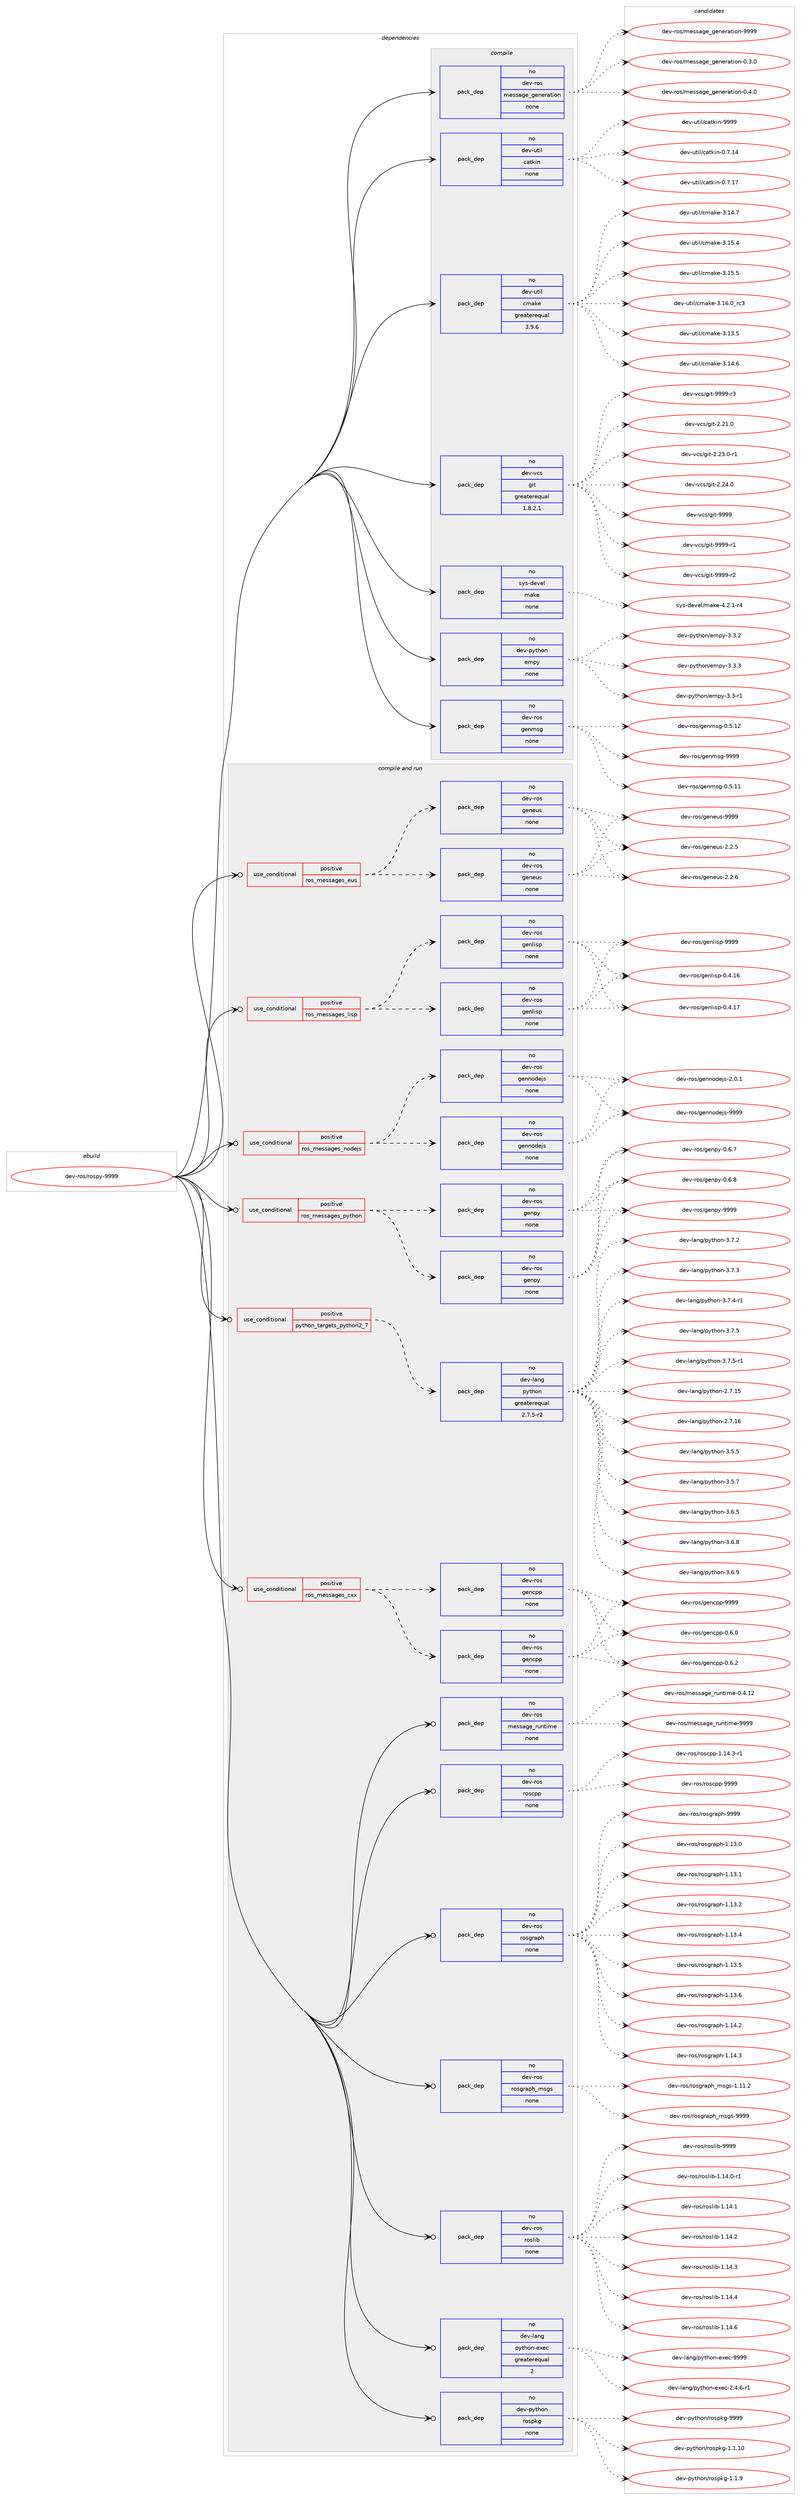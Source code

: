 digraph prolog {

# *************
# Graph options
# *************

newrank=true;
concentrate=true;
compound=true;
graph [rankdir=LR,fontname=Helvetica,fontsize=10,ranksep=1.5];#, ranksep=2.5, nodesep=0.2];
edge  [arrowhead=vee];
node  [fontname=Helvetica,fontsize=10];

# **********
# The ebuild
# **********

subgraph cluster_leftcol {
color=gray;
rank=same;
label=<<i>ebuild</i>>;
id [label="dev-ros/rospy-9999", color=red, width=4, href="../dev-ros/rospy-9999.svg"];
}

# ****************
# The dependencies
# ****************

subgraph cluster_midcol {
color=gray;
label=<<i>dependencies</i>>;
subgraph cluster_compile {
fillcolor="#eeeeee";
style=filled;
label=<<i>compile</i>>;
subgraph pack496097 {
dependency662892 [label=<<TABLE BORDER="0" CELLBORDER="1" CELLSPACING="0" CELLPADDING="4" WIDTH="220"><TR><TD ROWSPAN="6" CELLPADDING="30">pack_dep</TD></TR><TR><TD WIDTH="110">no</TD></TR><TR><TD>dev-python</TD></TR><TR><TD>empy</TD></TR><TR><TD>none</TD></TR><TR><TD></TD></TR></TABLE>>, shape=none, color=blue];
}
id:e -> dependency662892:w [weight=20,style="solid",arrowhead="vee"];
subgraph pack496098 {
dependency662893 [label=<<TABLE BORDER="0" CELLBORDER="1" CELLSPACING="0" CELLPADDING="4" WIDTH="220"><TR><TD ROWSPAN="6" CELLPADDING="30">pack_dep</TD></TR><TR><TD WIDTH="110">no</TD></TR><TR><TD>dev-ros</TD></TR><TR><TD>genmsg</TD></TR><TR><TD>none</TD></TR><TR><TD></TD></TR></TABLE>>, shape=none, color=blue];
}
id:e -> dependency662893:w [weight=20,style="solid",arrowhead="vee"];
subgraph pack496099 {
dependency662894 [label=<<TABLE BORDER="0" CELLBORDER="1" CELLSPACING="0" CELLPADDING="4" WIDTH="220"><TR><TD ROWSPAN="6" CELLPADDING="30">pack_dep</TD></TR><TR><TD WIDTH="110">no</TD></TR><TR><TD>dev-ros</TD></TR><TR><TD>message_generation</TD></TR><TR><TD>none</TD></TR><TR><TD></TD></TR></TABLE>>, shape=none, color=blue];
}
id:e -> dependency662894:w [weight=20,style="solid",arrowhead="vee"];
subgraph pack496100 {
dependency662895 [label=<<TABLE BORDER="0" CELLBORDER="1" CELLSPACING="0" CELLPADDING="4" WIDTH="220"><TR><TD ROWSPAN="6" CELLPADDING="30">pack_dep</TD></TR><TR><TD WIDTH="110">no</TD></TR><TR><TD>dev-util</TD></TR><TR><TD>catkin</TD></TR><TR><TD>none</TD></TR><TR><TD></TD></TR></TABLE>>, shape=none, color=blue];
}
id:e -> dependency662895:w [weight=20,style="solid",arrowhead="vee"];
subgraph pack496101 {
dependency662896 [label=<<TABLE BORDER="0" CELLBORDER="1" CELLSPACING="0" CELLPADDING="4" WIDTH="220"><TR><TD ROWSPAN="6" CELLPADDING="30">pack_dep</TD></TR><TR><TD WIDTH="110">no</TD></TR><TR><TD>dev-util</TD></TR><TR><TD>cmake</TD></TR><TR><TD>greaterequal</TD></TR><TR><TD>3.9.6</TD></TR></TABLE>>, shape=none, color=blue];
}
id:e -> dependency662896:w [weight=20,style="solid",arrowhead="vee"];
subgraph pack496102 {
dependency662897 [label=<<TABLE BORDER="0" CELLBORDER="1" CELLSPACING="0" CELLPADDING="4" WIDTH="220"><TR><TD ROWSPAN="6" CELLPADDING="30">pack_dep</TD></TR><TR><TD WIDTH="110">no</TD></TR><TR><TD>dev-vcs</TD></TR><TR><TD>git</TD></TR><TR><TD>greaterequal</TD></TR><TR><TD>1.8.2.1</TD></TR></TABLE>>, shape=none, color=blue];
}
id:e -> dependency662897:w [weight=20,style="solid",arrowhead="vee"];
subgraph pack496103 {
dependency662898 [label=<<TABLE BORDER="0" CELLBORDER="1" CELLSPACING="0" CELLPADDING="4" WIDTH="220"><TR><TD ROWSPAN="6" CELLPADDING="30">pack_dep</TD></TR><TR><TD WIDTH="110">no</TD></TR><TR><TD>sys-devel</TD></TR><TR><TD>make</TD></TR><TR><TD>none</TD></TR><TR><TD></TD></TR></TABLE>>, shape=none, color=blue];
}
id:e -> dependency662898:w [weight=20,style="solid",arrowhead="vee"];
}
subgraph cluster_compileandrun {
fillcolor="#eeeeee";
style=filled;
label=<<i>compile and run</i>>;
subgraph cond154889 {
dependency662899 [label=<<TABLE BORDER="0" CELLBORDER="1" CELLSPACING="0" CELLPADDING="4"><TR><TD ROWSPAN="3" CELLPADDING="10">use_conditional</TD></TR><TR><TD>positive</TD></TR><TR><TD>python_targets_python2_7</TD></TR></TABLE>>, shape=none, color=red];
subgraph pack496104 {
dependency662900 [label=<<TABLE BORDER="0" CELLBORDER="1" CELLSPACING="0" CELLPADDING="4" WIDTH="220"><TR><TD ROWSPAN="6" CELLPADDING="30">pack_dep</TD></TR><TR><TD WIDTH="110">no</TD></TR><TR><TD>dev-lang</TD></TR><TR><TD>python</TD></TR><TR><TD>greaterequal</TD></TR><TR><TD>2.7.5-r2</TD></TR></TABLE>>, shape=none, color=blue];
}
dependency662899:e -> dependency662900:w [weight=20,style="dashed",arrowhead="vee"];
}
id:e -> dependency662899:w [weight=20,style="solid",arrowhead="odotvee"];
subgraph cond154890 {
dependency662901 [label=<<TABLE BORDER="0" CELLBORDER="1" CELLSPACING="0" CELLPADDING="4"><TR><TD ROWSPAN="3" CELLPADDING="10">use_conditional</TD></TR><TR><TD>positive</TD></TR><TR><TD>ros_messages_cxx</TD></TR></TABLE>>, shape=none, color=red];
subgraph pack496105 {
dependency662902 [label=<<TABLE BORDER="0" CELLBORDER="1" CELLSPACING="0" CELLPADDING="4" WIDTH="220"><TR><TD ROWSPAN="6" CELLPADDING="30">pack_dep</TD></TR><TR><TD WIDTH="110">no</TD></TR><TR><TD>dev-ros</TD></TR><TR><TD>gencpp</TD></TR><TR><TD>none</TD></TR><TR><TD></TD></TR></TABLE>>, shape=none, color=blue];
}
dependency662901:e -> dependency662902:w [weight=20,style="dashed",arrowhead="vee"];
subgraph pack496106 {
dependency662903 [label=<<TABLE BORDER="0" CELLBORDER="1" CELLSPACING="0" CELLPADDING="4" WIDTH="220"><TR><TD ROWSPAN="6" CELLPADDING="30">pack_dep</TD></TR><TR><TD WIDTH="110">no</TD></TR><TR><TD>dev-ros</TD></TR><TR><TD>gencpp</TD></TR><TR><TD>none</TD></TR><TR><TD></TD></TR></TABLE>>, shape=none, color=blue];
}
dependency662901:e -> dependency662903:w [weight=20,style="dashed",arrowhead="vee"];
}
id:e -> dependency662901:w [weight=20,style="solid",arrowhead="odotvee"];
subgraph cond154891 {
dependency662904 [label=<<TABLE BORDER="0" CELLBORDER="1" CELLSPACING="0" CELLPADDING="4"><TR><TD ROWSPAN="3" CELLPADDING="10">use_conditional</TD></TR><TR><TD>positive</TD></TR><TR><TD>ros_messages_eus</TD></TR></TABLE>>, shape=none, color=red];
subgraph pack496107 {
dependency662905 [label=<<TABLE BORDER="0" CELLBORDER="1" CELLSPACING="0" CELLPADDING="4" WIDTH="220"><TR><TD ROWSPAN="6" CELLPADDING="30">pack_dep</TD></TR><TR><TD WIDTH="110">no</TD></TR><TR><TD>dev-ros</TD></TR><TR><TD>geneus</TD></TR><TR><TD>none</TD></TR><TR><TD></TD></TR></TABLE>>, shape=none, color=blue];
}
dependency662904:e -> dependency662905:w [weight=20,style="dashed",arrowhead="vee"];
subgraph pack496108 {
dependency662906 [label=<<TABLE BORDER="0" CELLBORDER="1" CELLSPACING="0" CELLPADDING="4" WIDTH="220"><TR><TD ROWSPAN="6" CELLPADDING="30">pack_dep</TD></TR><TR><TD WIDTH="110">no</TD></TR><TR><TD>dev-ros</TD></TR><TR><TD>geneus</TD></TR><TR><TD>none</TD></TR><TR><TD></TD></TR></TABLE>>, shape=none, color=blue];
}
dependency662904:e -> dependency662906:w [weight=20,style="dashed",arrowhead="vee"];
}
id:e -> dependency662904:w [weight=20,style="solid",arrowhead="odotvee"];
subgraph cond154892 {
dependency662907 [label=<<TABLE BORDER="0" CELLBORDER="1" CELLSPACING="0" CELLPADDING="4"><TR><TD ROWSPAN="3" CELLPADDING="10">use_conditional</TD></TR><TR><TD>positive</TD></TR><TR><TD>ros_messages_lisp</TD></TR></TABLE>>, shape=none, color=red];
subgraph pack496109 {
dependency662908 [label=<<TABLE BORDER="0" CELLBORDER="1" CELLSPACING="0" CELLPADDING="4" WIDTH="220"><TR><TD ROWSPAN="6" CELLPADDING="30">pack_dep</TD></TR><TR><TD WIDTH="110">no</TD></TR><TR><TD>dev-ros</TD></TR><TR><TD>genlisp</TD></TR><TR><TD>none</TD></TR><TR><TD></TD></TR></TABLE>>, shape=none, color=blue];
}
dependency662907:e -> dependency662908:w [weight=20,style="dashed",arrowhead="vee"];
subgraph pack496110 {
dependency662909 [label=<<TABLE BORDER="0" CELLBORDER="1" CELLSPACING="0" CELLPADDING="4" WIDTH="220"><TR><TD ROWSPAN="6" CELLPADDING="30">pack_dep</TD></TR><TR><TD WIDTH="110">no</TD></TR><TR><TD>dev-ros</TD></TR><TR><TD>genlisp</TD></TR><TR><TD>none</TD></TR><TR><TD></TD></TR></TABLE>>, shape=none, color=blue];
}
dependency662907:e -> dependency662909:w [weight=20,style="dashed",arrowhead="vee"];
}
id:e -> dependency662907:w [weight=20,style="solid",arrowhead="odotvee"];
subgraph cond154893 {
dependency662910 [label=<<TABLE BORDER="0" CELLBORDER="1" CELLSPACING="0" CELLPADDING="4"><TR><TD ROWSPAN="3" CELLPADDING="10">use_conditional</TD></TR><TR><TD>positive</TD></TR><TR><TD>ros_messages_nodejs</TD></TR></TABLE>>, shape=none, color=red];
subgraph pack496111 {
dependency662911 [label=<<TABLE BORDER="0" CELLBORDER="1" CELLSPACING="0" CELLPADDING="4" WIDTH="220"><TR><TD ROWSPAN="6" CELLPADDING="30">pack_dep</TD></TR><TR><TD WIDTH="110">no</TD></TR><TR><TD>dev-ros</TD></TR><TR><TD>gennodejs</TD></TR><TR><TD>none</TD></TR><TR><TD></TD></TR></TABLE>>, shape=none, color=blue];
}
dependency662910:e -> dependency662911:w [weight=20,style="dashed",arrowhead="vee"];
subgraph pack496112 {
dependency662912 [label=<<TABLE BORDER="0" CELLBORDER="1" CELLSPACING="0" CELLPADDING="4" WIDTH="220"><TR><TD ROWSPAN="6" CELLPADDING="30">pack_dep</TD></TR><TR><TD WIDTH="110">no</TD></TR><TR><TD>dev-ros</TD></TR><TR><TD>gennodejs</TD></TR><TR><TD>none</TD></TR><TR><TD></TD></TR></TABLE>>, shape=none, color=blue];
}
dependency662910:e -> dependency662912:w [weight=20,style="dashed",arrowhead="vee"];
}
id:e -> dependency662910:w [weight=20,style="solid",arrowhead="odotvee"];
subgraph cond154894 {
dependency662913 [label=<<TABLE BORDER="0" CELLBORDER="1" CELLSPACING="0" CELLPADDING="4"><TR><TD ROWSPAN="3" CELLPADDING="10">use_conditional</TD></TR><TR><TD>positive</TD></TR><TR><TD>ros_messages_python</TD></TR></TABLE>>, shape=none, color=red];
subgraph pack496113 {
dependency662914 [label=<<TABLE BORDER="0" CELLBORDER="1" CELLSPACING="0" CELLPADDING="4" WIDTH="220"><TR><TD ROWSPAN="6" CELLPADDING="30">pack_dep</TD></TR><TR><TD WIDTH="110">no</TD></TR><TR><TD>dev-ros</TD></TR><TR><TD>genpy</TD></TR><TR><TD>none</TD></TR><TR><TD></TD></TR></TABLE>>, shape=none, color=blue];
}
dependency662913:e -> dependency662914:w [weight=20,style="dashed",arrowhead="vee"];
subgraph pack496114 {
dependency662915 [label=<<TABLE BORDER="0" CELLBORDER="1" CELLSPACING="0" CELLPADDING="4" WIDTH="220"><TR><TD ROWSPAN="6" CELLPADDING="30">pack_dep</TD></TR><TR><TD WIDTH="110">no</TD></TR><TR><TD>dev-ros</TD></TR><TR><TD>genpy</TD></TR><TR><TD>none</TD></TR><TR><TD></TD></TR></TABLE>>, shape=none, color=blue];
}
dependency662913:e -> dependency662915:w [weight=20,style="dashed",arrowhead="vee"];
}
id:e -> dependency662913:w [weight=20,style="solid",arrowhead="odotvee"];
subgraph pack496115 {
dependency662916 [label=<<TABLE BORDER="0" CELLBORDER="1" CELLSPACING="0" CELLPADDING="4" WIDTH="220"><TR><TD ROWSPAN="6" CELLPADDING="30">pack_dep</TD></TR><TR><TD WIDTH="110">no</TD></TR><TR><TD>dev-lang</TD></TR><TR><TD>python-exec</TD></TR><TR><TD>greaterequal</TD></TR><TR><TD>2</TD></TR></TABLE>>, shape=none, color=blue];
}
id:e -> dependency662916:w [weight=20,style="solid",arrowhead="odotvee"];
subgraph pack496116 {
dependency662917 [label=<<TABLE BORDER="0" CELLBORDER="1" CELLSPACING="0" CELLPADDING="4" WIDTH="220"><TR><TD ROWSPAN="6" CELLPADDING="30">pack_dep</TD></TR><TR><TD WIDTH="110">no</TD></TR><TR><TD>dev-python</TD></TR><TR><TD>rospkg</TD></TR><TR><TD>none</TD></TR><TR><TD></TD></TR></TABLE>>, shape=none, color=blue];
}
id:e -> dependency662917:w [weight=20,style="solid",arrowhead="odotvee"];
subgraph pack496117 {
dependency662918 [label=<<TABLE BORDER="0" CELLBORDER="1" CELLSPACING="0" CELLPADDING="4" WIDTH="220"><TR><TD ROWSPAN="6" CELLPADDING="30">pack_dep</TD></TR><TR><TD WIDTH="110">no</TD></TR><TR><TD>dev-ros</TD></TR><TR><TD>message_runtime</TD></TR><TR><TD>none</TD></TR><TR><TD></TD></TR></TABLE>>, shape=none, color=blue];
}
id:e -> dependency662918:w [weight=20,style="solid",arrowhead="odotvee"];
subgraph pack496118 {
dependency662919 [label=<<TABLE BORDER="0" CELLBORDER="1" CELLSPACING="0" CELLPADDING="4" WIDTH="220"><TR><TD ROWSPAN="6" CELLPADDING="30">pack_dep</TD></TR><TR><TD WIDTH="110">no</TD></TR><TR><TD>dev-ros</TD></TR><TR><TD>roscpp</TD></TR><TR><TD>none</TD></TR><TR><TD></TD></TR></TABLE>>, shape=none, color=blue];
}
id:e -> dependency662919:w [weight=20,style="solid",arrowhead="odotvee"];
subgraph pack496119 {
dependency662920 [label=<<TABLE BORDER="0" CELLBORDER="1" CELLSPACING="0" CELLPADDING="4" WIDTH="220"><TR><TD ROWSPAN="6" CELLPADDING="30">pack_dep</TD></TR><TR><TD WIDTH="110">no</TD></TR><TR><TD>dev-ros</TD></TR><TR><TD>rosgraph</TD></TR><TR><TD>none</TD></TR><TR><TD></TD></TR></TABLE>>, shape=none, color=blue];
}
id:e -> dependency662920:w [weight=20,style="solid",arrowhead="odotvee"];
subgraph pack496120 {
dependency662921 [label=<<TABLE BORDER="0" CELLBORDER="1" CELLSPACING="0" CELLPADDING="4" WIDTH="220"><TR><TD ROWSPAN="6" CELLPADDING="30">pack_dep</TD></TR><TR><TD WIDTH="110">no</TD></TR><TR><TD>dev-ros</TD></TR><TR><TD>rosgraph_msgs</TD></TR><TR><TD>none</TD></TR><TR><TD></TD></TR></TABLE>>, shape=none, color=blue];
}
id:e -> dependency662921:w [weight=20,style="solid",arrowhead="odotvee"];
subgraph pack496121 {
dependency662922 [label=<<TABLE BORDER="0" CELLBORDER="1" CELLSPACING="0" CELLPADDING="4" WIDTH="220"><TR><TD ROWSPAN="6" CELLPADDING="30">pack_dep</TD></TR><TR><TD WIDTH="110">no</TD></TR><TR><TD>dev-ros</TD></TR><TR><TD>roslib</TD></TR><TR><TD>none</TD></TR><TR><TD></TD></TR></TABLE>>, shape=none, color=blue];
}
id:e -> dependency662922:w [weight=20,style="solid",arrowhead="odotvee"];
}
subgraph cluster_run {
fillcolor="#eeeeee";
style=filled;
label=<<i>run</i>>;
}
}

# **************
# The candidates
# **************

subgraph cluster_choices {
rank=same;
color=gray;
label=<<i>candidates</i>>;

subgraph choice496097 {
color=black;
nodesep=1;
choice1001011184511212111610411111047101109112121455146514511449 [label="dev-python/empy-3.3-r1", color=red, width=4,href="../dev-python/empy-3.3-r1.svg"];
choice1001011184511212111610411111047101109112121455146514650 [label="dev-python/empy-3.3.2", color=red, width=4,href="../dev-python/empy-3.3.2.svg"];
choice1001011184511212111610411111047101109112121455146514651 [label="dev-python/empy-3.3.3", color=red, width=4,href="../dev-python/empy-3.3.3.svg"];
dependency662892:e -> choice1001011184511212111610411111047101109112121455146514511449:w [style=dotted,weight="100"];
dependency662892:e -> choice1001011184511212111610411111047101109112121455146514650:w [style=dotted,weight="100"];
dependency662892:e -> choice1001011184511212111610411111047101109112121455146514651:w [style=dotted,weight="100"];
}
subgraph choice496098 {
color=black;
nodesep=1;
choice100101118451141111154710310111010911510345484653464949 [label="dev-ros/genmsg-0.5.11", color=red, width=4,href="../dev-ros/genmsg-0.5.11.svg"];
choice100101118451141111154710310111010911510345484653464950 [label="dev-ros/genmsg-0.5.12", color=red, width=4,href="../dev-ros/genmsg-0.5.12.svg"];
choice10010111845114111115471031011101091151034557575757 [label="dev-ros/genmsg-9999", color=red, width=4,href="../dev-ros/genmsg-9999.svg"];
dependency662893:e -> choice100101118451141111154710310111010911510345484653464949:w [style=dotted,weight="100"];
dependency662893:e -> choice100101118451141111154710310111010911510345484653464950:w [style=dotted,weight="100"];
dependency662893:e -> choice10010111845114111115471031011101091151034557575757:w [style=dotted,weight="100"];
}
subgraph choice496099 {
color=black;
nodesep=1;
choice1001011184511411111547109101115115971031019510310111010111497116105111110454846514648 [label="dev-ros/message_generation-0.3.0", color=red, width=4,href="../dev-ros/message_generation-0.3.0.svg"];
choice1001011184511411111547109101115115971031019510310111010111497116105111110454846524648 [label="dev-ros/message_generation-0.4.0", color=red, width=4,href="../dev-ros/message_generation-0.4.0.svg"];
choice10010111845114111115471091011151159710310195103101110101114971161051111104557575757 [label="dev-ros/message_generation-9999", color=red, width=4,href="../dev-ros/message_generation-9999.svg"];
dependency662894:e -> choice1001011184511411111547109101115115971031019510310111010111497116105111110454846514648:w [style=dotted,weight="100"];
dependency662894:e -> choice1001011184511411111547109101115115971031019510310111010111497116105111110454846524648:w [style=dotted,weight="100"];
dependency662894:e -> choice10010111845114111115471091011151159710310195103101110101114971161051111104557575757:w [style=dotted,weight="100"];
}
subgraph choice496100 {
color=black;
nodesep=1;
choice1001011184511711610510847999711610710511045484655464952 [label="dev-util/catkin-0.7.14", color=red, width=4,href="../dev-util/catkin-0.7.14.svg"];
choice1001011184511711610510847999711610710511045484655464955 [label="dev-util/catkin-0.7.17", color=red, width=4,href="../dev-util/catkin-0.7.17.svg"];
choice100101118451171161051084799971161071051104557575757 [label="dev-util/catkin-9999", color=red, width=4,href="../dev-util/catkin-9999.svg"];
dependency662895:e -> choice1001011184511711610510847999711610710511045484655464952:w [style=dotted,weight="100"];
dependency662895:e -> choice1001011184511711610510847999711610710511045484655464955:w [style=dotted,weight="100"];
dependency662895:e -> choice100101118451171161051084799971161071051104557575757:w [style=dotted,weight="100"];
}
subgraph choice496101 {
color=black;
nodesep=1;
choice1001011184511711610510847991099710710145514649514653 [label="dev-util/cmake-3.13.5", color=red, width=4,href="../dev-util/cmake-3.13.5.svg"];
choice1001011184511711610510847991099710710145514649524654 [label="dev-util/cmake-3.14.6", color=red, width=4,href="../dev-util/cmake-3.14.6.svg"];
choice1001011184511711610510847991099710710145514649524655 [label="dev-util/cmake-3.14.7", color=red, width=4,href="../dev-util/cmake-3.14.7.svg"];
choice1001011184511711610510847991099710710145514649534652 [label="dev-util/cmake-3.15.4", color=red, width=4,href="../dev-util/cmake-3.15.4.svg"];
choice1001011184511711610510847991099710710145514649534653 [label="dev-util/cmake-3.15.5", color=red, width=4,href="../dev-util/cmake-3.15.5.svg"];
choice1001011184511711610510847991099710710145514649544648951149951 [label="dev-util/cmake-3.16.0_rc3", color=red, width=4,href="../dev-util/cmake-3.16.0_rc3.svg"];
dependency662896:e -> choice1001011184511711610510847991099710710145514649514653:w [style=dotted,weight="100"];
dependency662896:e -> choice1001011184511711610510847991099710710145514649524654:w [style=dotted,weight="100"];
dependency662896:e -> choice1001011184511711610510847991099710710145514649524655:w [style=dotted,weight="100"];
dependency662896:e -> choice1001011184511711610510847991099710710145514649534652:w [style=dotted,weight="100"];
dependency662896:e -> choice1001011184511711610510847991099710710145514649534653:w [style=dotted,weight="100"];
dependency662896:e -> choice1001011184511711610510847991099710710145514649544648951149951:w [style=dotted,weight="100"];
}
subgraph choice496102 {
color=black;
nodesep=1;
choice10010111845118991154710310511645504650494648 [label="dev-vcs/git-2.21.0", color=red, width=4,href="../dev-vcs/git-2.21.0.svg"];
choice100101118451189911547103105116455046505146484511449 [label="dev-vcs/git-2.23.0-r1", color=red, width=4,href="../dev-vcs/git-2.23.0-r1.svg"];
choice10010111845118991154710310511645504650524648 [label="dev-vcs/git-2.24.0", color=red, width=4,href="../dev-vcs/git-2.24.0.svg"];
choice1001011184511899115471031051164557575757 [label="dev-vcs/git-9999", color=red, width=4,href="../dev-vcs/git-9999.svg"];
choice10010111845118991154710310511645575757574511449 [label="dev-vcs/git-9999-r1", color=red, width=4,href="../dev-vcs/git-9999-r1.svg"];
choice10010111845118991154710310511645575757574511450 [label="dev-vcs/git-9999-r2", color=red, width=4,href="../dev-vcs/git-9999-r2.svg"];
choice10010111845118991154710310511645575757574511451 [label="dev-vcs/git-9999-r3", color=red, width=4,href="../dev-vcs/git-9999-r3.svg"];
dependency662897:e -> choice10010111845118991154710310511645504650494648:w [style=dotted,weight="100"];
dependency662897:e -> choice100101118451189911547103105116455046505146484511449:w [style=dotted,weight="100"];
dependency662897:e -> choice10010111845118991154710310511645504650524648:w [style=dotted,weight="100"];
dependency662897:e -> choice1001011184511899115471031051164557575757:w [style=dotted,weight="100"];
dependency662897:e -> choice10010111845118991154710310511645575757574511449:w [style=dotted,weight="100"];
dependency662897:e -> choice10010111845118991154710310511645575757574511450:w [style=dotted,weight="100"];
dependency662897:e -> choice10010111845118991154710310511645575757574511451:w [style=dotted,weight="100"];
}
subgraph choice496103 {
color=black;
nodesep=1;
choice1151211154510010111810110847109971071014552465046494511452 [label="sys-devel/make-4.2.1-r4", color=red, width=4,href="../sys-devel/make-4.2.1-r4.svg"];
dependency662898:e -> choice1151211154510010111810110847109971071014552465046494511452:w [style=dotted,weight="100"];
}
subgraph choice496104 {
color=black;
nodesep=1;
choice10010111845108971101034711212111610411111045504655464953 [label="dev-lang/python-2.7.15", color=red, width=4,href="../dev-lang/python-2.7.15.svg"];
choice10010111845108971101034711212111610411111045504655464954 [label="dev-lang/python-2.7.16", color=red, width=4,href="../dev-lang/python-2.7.16.svg"];
choice100101118451089711010347112121116104111110455146534653 [label="dev-lang/python-3.5.5", color=red, width=4,href="../dev-lang/python-3.5.5.svg"];
choice100101118451089711010347112121116104111110455146534655 [label="dev-lang/python-3.5.7", color=red, width=4,href="../dev-lang/python-3.5.7.svg"];
choice100101118451089711010347112121116104111110455146544653 [label="dev-lang/python-3.6.5", color=red, width=4,href="../dev-lang/python-3.6.5.svg"];
choice100101118451089711010347112121116104111110455146544656 [label="dev-lang/python-3.6.8", color=red, width=4,href="../dev-lang/python-3.6.8.svg"];
choice100101118451089711010347112121116104111110455146544657 [label="dev-lang/python-3.6.9", color=red, width=4,href="../dev-lang/python-3.6.9.svg"];
choice100101118451089711010347112121116104111110455146554650 [label="dev-lang/python-3.7.2", color=red, width=4,href="../dev-lang/python-3.7.2.svg"];
choice100101118451089711010347112121116104111110455146554651 [label="dev-lang/python-3.7.3", color=red, width=4,href="../dev-lang/python-3.7.3.svg"];
choice1001011184510897110103471121211161041111104551465546524511449 [label="dev-lang/python-3.7.4-r1", color=red, width=4,href="../dev-lang/python-3.7.4-r1.svg"];
choice100101118451089711010347112121116104111110455146554653 [label="dev-lang/python-3.7.5", color=red, width=4,href="../dev-lang/python-3.7.5.svg"];
choice1001011184510897110103471121211161041111104551465546534511449 [label="dev-lang/python-3.7.5-r1", color=red, width=4,href="../dev-lang/python-3.7.5-r1.svg"];
dependency662900:e -> choice10010111845108971101034711212111610411111045504655464953:w [style=dotted,weight="100"];
dependency662900:e -> choice10010111845108971101034711212111610411111045504655464954:w [style=dotted,weight="100"];
dependency662900:e -> choice100101118451089711010347112121116104111110455146534653:w [style=dotted,weight="100"];
dependency662900:e -> choice100101118451089711010347112121116104111110455146534655:w [style=dotted,weight="100"];
dependency662900:e -> choice100101118451089711010347112121116104111110455146544653:w [style=dotted,weight="100"];
dependency662900:e -> choice100101118451089711010347112121116104111110455146544656:w [style=dotted,weight="100"];
dependency662900:e -> choice100101118451089711010347112121116104111110455146544657:w [style=dotted,weight="100"];
dependency662900:e -> choice100101118451089711010347112121116104111110455146554650:w [style=dotted,weight="100"];
dependency662900:e -> choice100101118451089711010347112121116104111110455146554651:w [style=dotted,weight="100"];
dependency662900:e -> choice1001011184510897110103471121211161041111104551465546524511449:w [style=dotted,weight="100"];
dependency662900:e -> choice100101118451089711010347112121116104111110455146554653:w [style=dotted,weight="100"];
dependency662900:e -> choice1001011184510897110103471121211161041111104551465546534511449:w [style=dotted,weight="100"];
}
subgraph choice496105 {
color=black;
nodesep=1;
choice100101118451141111154710310111099112112454846544648 [label="dev-ros/gencpp-0.6.0", color=red, width=4,href="../dev-ros/gencpp-0.6.0.svg"];
choice100101118451141111154710310111099112112454846544650 [label="dev-ros/gencpp-0.6.2", color=red, width=4,href="../dev-ros/gencpp-0.6.2.svg"];
choice1001011184511411111547103101110991121124557575757 [label="dev-ros/gencpp-9999", color=red, width=4,href="../dev-ros/gencpp-9999.svg"];
dependency662902:e -> choice100101118451141111154710310111099112112454846544648:w [style=dotted,weight="100"];
dependency662902:e -> choice100101118451141111154710310111099112112454846544650:w [style=dotted,weight="100"];
dependency662902:e -> choice1001011184511411111547103101110991121124557575757:w [style=dotted,weight="100"];
}
subgraph choice496106 {
color=black;
nodesep=1;
choice100101118451141111154710310111099112112454846544648 [label="dev-ros/gencpp-0.6.0", color=red, width=4,href="../dev-ros/gencpp-0.6.0.svg"];
choice100101118451141111154710310111099112112454846544650 [label="dev-ros/gencpp-0.6.2", color=red, width=4,href="../dev-ros/gencpp-0.6.2.svg"];
choice1001011184511411111547103101110991121124557575757 [label="dev-ros/gencpp-9999", color=red, width=4,href="../dev-ros/gencpp-9999.svg"];
dependency662903:e -> choice100101118451141111154710310111099112112454846544648:w [style=dotted,weight="100"];
dependency662903:e -> choice100101118451141111154710310111099112112454846544650:w [style=dotted,weight="100"];
dependency662903:e -> choice1001011184511411111547103101110991121124557575757:w [style=dotted,weight="100"];
}
subgraph choice496107 {
color=black;
nodesep=1;
choice1001011184511411111547103101110101117115455046504653 [label="dev-ros/geneus-2.2.5", color=red, width=4,href="../dev-ros/geneus-2.2.5.svg"];
choice1001011184511411111547103101110101117115455046504654 [label="dev-ros/geneus-2.2.6", color=red, width=4,href="../dev-ros/geneus-2.2.6.svg"];
choice10010111845114111115471031011101011171154557575757 [label="dev-ros/geneus-9999", color=red, width=4,href="../dev-ros/geneus-9999.svg"];
dependency662905:e -> choice1001011184511411111547103101110101117115455046504653:w [style=dotted,weight="100"];
dependency662905:e -> choice1001011184511411111547103101110101117115455046504654:w [style=dotted,weight="100"];
dependency662905:e -> choice10010111845114111115471031011101011171154557575757:w [style=dotted,weight="100"];
}
subgraph choice496108 {
color=black;
nodesep=1;
choice1001011184511411111547103101110101117115455046504653 [label="dev-ros/geneus-2.2.5", color=red, width=4,href="../dev-ros/geneus-2.2.5.svg"];
choice1001011184511411111547103101110101117115455046504654 [label="dev-ros/geneus-2.2.6", color=red, width=4,href="../dev-ros/geneus-2.2.6.svg"];
choice10010111845114111115471031011101011171154557575757 [label="dev-ros/geneus-9999", color=red, width=4,href="../dev-ros/geneus-9999.svg"];
dependency662906:e -> choice1001011184511411111547103101110101117115455046504653:w [style=dotted,weight="100"];
dependency662906:e -> choice1001011184511411111547103101110101117115455046504654:w [style=dotted,weight="100"];
dependency662906:e -> choice10010111845114111115471031011101011171154557575757:w [style=dotted,weight="100"];
}
subgraph choice496109 {
color=black;
nodesep=1;
choice100101118451141111154710310111010810511511245484652464954 [label="dev-ros/genlisp-0.4.16", color=red, width=4,href="../dev-ros/genlisp-0.4.16.svg"];
choice100101118451141111154710310111010810511511245484652464955 [label="dev-ros/genlisp-0.4.17", color=red, width=4,href="../dev-ros/genlisp-0.4.17.svg"];
choice10010111845114111115471031011101081051151124557575757 [label="dev-ros/genlisp-9999", color=red, width=4,href="../dev-ros/genlisp-9999.svg"];
dependency662908:e -> choice100101118451141111154710310111010810511511245484652464954:w [style=dotted,weight="100"];
dependency662908:e -> choice100101118451141111154710310111010810511511245484652464955:w [style=dotted,weight="100"];
dependency662908:e -> choice10010111845114111115471031011101081051151124557575757:w [style=dotted,weight="100"];
}
subgraph choice496110 {
color=black;
nodesep=1;
choice100101118451141111154710310111010810511511245484652464954 [label="dev-ros/genlisp-0.4.16", color=red, width=4,href="../dev-ros/genlisp-0.4.16.svg"];
choice100101118451141111154710310111010810511511245484652464955 [label="dev-ros/genlisp-0.4.17", color=red, width=4,href="../dev-ros/genlisp-0.4.17.svg"];
choice10010111845114111115471031011101081051151124557575757 [label="dev-ros/genlisp-9999", color=red, width=4,href="../dev-ros/genlisp-9999.svg"];
dependency662909:e -> choice100101118451141111154710310111010810511511245484652464954:w [style=dotted,weight="100"];
dependency662909:e -> choice100101118451141111154710310111010810511511245484652464955:w [style=dotted,weight="100"];
dependency662909:e -> choice10010111845114111115471031011101081051151124557575757:w [style=dotted,weight="100"];
}
subgraph choice496111 {
color=black;
nodesep=1;
choice1001011184511411111547103101110110111100101106115455046484649 [label="dev-ros/gennodejs-2.0.1", color=red, width=4,href="../dev-ros/gennodejs-2.0.1.svg"];
choice10010111845114111115471031011101101111001011061154557575757 [label="dev-ros/gennodejs-9999", color=red, width=4,href="../dev-ros/gennodejs-9999.svg"];
dependency662911:e -> choice1001011184511411111547103101110110111100101106115455046484649:w [style=dotted,weight="100"];
dependency662911:e -> choice10010111845114111115471031011101101111001011061154557575757:w [style=dotted,weight="100"];
}
subgraph choice496112 {
color=black;
nodesep=1;
choice1001011184511411111547103101110110111100101106115455046484649 [label="dev-ros/gennodejs-2.0.1", color=red, width=4,href="../dev-ros/gennodejs-2.0.1.svg"];
choice10010111845114111115471031011101101111001011061154557575757 [label="dev-ros/gennodejs-9999", color=red, width=4,href="../dev-ros/gennodejs-9999.svg"];
dependency662912:e -> choice1001011184511411111547103101110110111100101106115455046484649:w [style=dotted,weight="100"];
dependency662912:e -> choice10010111845114111115471031011101101111001011061154557575757:w [style=dotted,weight="100"];
}
subgraph choice496113 {
color=black;
nodesep=1;
choice1001011184511411111547103101110112121454846544655 [label="dev-ros/genpy-0.6.7", color=red, width=4,href="../dev-ros/genpy-0.6.7.svg"];
choice1001011184511411111547103101110112121454846544656 [label="dev-ros/genpy-0.6.8", color=red, width=4,href="../dev-ros/genpy-0.6.8.svg"];
choice10010111845114111115471031011101121214557575757 [label="dev-ros/genpy-9999", color=red, width=4,href="../dev-ros/genpy-9999.svg"];
dependency662914:e -> choice1001011184511411111547103101110112121454846544655:w [style=dotted,weight="100"];
dependency662914:e -> choice1001011184511411111547103101110112121454846544656:w [style=dotted,weight="100"];
dependency662914:e -> choice10010111845114111115471031011101121214557575757:w [style=dotted,weight="100"];
}
subgraph choice496114 {
color=black;
nodesep=1;
choice1001011184511411111547103101110112121454846544655 [label="dev-ros/genpy-0.6.7", color=red, width=4,href="../dev-ros/genpy-0.6.7.svg"];
choice1001011184511411111547103101110112121454846544656 [label="dev-ros/genpy-0.6.8", color=red, width=4,href="../dev-ros/genpy-0.6.8.svg"];
choice10010111845114111115471031011101121214557575757 [label="dev-ros/genpy-9999", color=red, width=4,href="../dev-ros/genpy-9999.svg"];
dependency662915:e -> choice1001011184511411111547103101110112121454846544655:w [style=dotted,weight="100"];
dependency662915:e -> choice1001011184511411111547103101110112121454846544656:w [style=dotted,weight="100"];
dependency662915:e -> choice10010111845114111115471031011101121214557575757:w [style=dotted,weight="100"];
}
subgraph choice496115 {
color=black;
nodesep=1;
choice10010111845108971101034711212111610411111045101120101994550465246544511449 [label="dev-lang/python-exec-2.4.6-r1", color=red, width=4,href="../dev-lang/python-exec-2.4.6-r1.svg"];
choice10010111845108971101034711212111610411111045101120101994557575757 [label="dev-lang/python-exec-9999", color=red, width=4,href="../dev-lang/python-exec-9999.svg"];
dependency662916:e -> choice10010111845108971101034711212111610411111045101120101994550465246544511449:w [style=dotted,weight="100"];
dependency662916:e -> choice10010111845108971101034711212111610411111045101120101994557575757:w [style=dotted,weight="100"];
}
subgraph choice496116 {
color=black;
nodesep=1;
choice100101118451121211161041111104711411111511210710345494649464948 [label="dev-python/rospkg-1.1.10", color=red, width=4,href="../dev-python/rospkg-1.1.10.svg"];
choice1001011184511212111610411111047114111115112107103454946494657 [label="dev-python/rospkg-1.1.9", color=red, width=4,href="../dev-python/rospkg-1.1.9.svg"];
choice10010111845112121116104111110471141111151121071034557575757 [label="dev-python/rospkg-9999", color=red, width=4,href="../dev-python/rospkg-9999.svg"];
dependency662917:e -> choice100101118451121211161041111104711411111511210710345494649464948:w [style=dotted,weight="100"];
dependency662917:e -> choice1001011184511212111610411111047114111115112107103454946494657:w [style=dotted,weight="100"];
dependency662917:e -> choice10010111845112121116104111110471141111151121071034557575757:w [style=dotted,weight="100"];
}
subgraph choice496117 {
color=black;
nodesep=1;
choice1001011184511411111547109101115115971031019511411711011610510910145484652464950 [label="dev-ros/message_runtime-0.4.12", color=red, width=4,href="../dev-ros/message_runtime-0.4.12.svg"];
choice100101118451141111154710910111511597103101951141171101161051091014557575757 [label="dev-ros/message_runtime-9999", color=red, width=4,href="../dev-ros/message_runtime-9999.svg"];
dependency662918:e -> choice1001011184511411111547109101115115971031019511411711011610510910145484652464950:w [style=dotted,weight="100"];
dependency662918:e -> choice100101118451141111154710910111511597103101951141171101161051091014557575757:w [style=dotted,weight="100"];
}
subgraph choice496118 {
color=black;
nodesep=1;
choice100101118451141111154711411111599112112454946495246514511449 [label="dev-ros/roscpp-1.14.3-r1", color=red, width=4,href="../dev-ros/roscpp-1.14.3-r1.svg"];
choice1001011184511411111547114111115991121124557575757 [label="dev-ros/roscpp-9999", color=red, width=4,href="../dev-ros/roscpp-9999.svg"];
dependency662919:e -> choice100101118451141111154711411111599112112454946495246514511449:w [style=dotted,weight="100"];
dependency662919:e -> choice1001011184511411111547114111115991121124557575757:w [style=dotted,weight="100"];
}
subgraph choice496119 {
color=black;
nodesep=1;
choice10010111845114111115471141111151031149711210445494649514648 [label="dev-ros/rosgraph-1.13.0", color=red, width=4,href="../dev-ros/rosgraph-1.13.0.svg"];
choice10010111845114111115471141111151031149711210445494649514649 [label="dev-ros/rosgraph-1.13.1", color=red, width=4,href="../dev-ros/rosgraph-1.13.1.svg"];
choice10010111845114111115471141111151031149711210445494649514650 [label="dev-ros/rosgraph-1.13.2", color=red, width=4,href="../dev-ros/rosgraph-1.13.2.svg"];
choice10010111845114111115471141111151031149711210445494649514652 [label="dev-ros/rosgraph-1.13.4", color=red, width=4,href="../dev-ros/rosgraph-1.13.4.svg"];
choice10010111845114111115471141111151031149711210445494649514653 [label="dev-ros/rosgraph-1.13.5", color=red, width=4,href="../dev-ros/rosgraph-1.13.5.svg"];
choice10010111845114111115471141111151031149711210445494649514654 [label="dev-ros/rosgraph-1.13.6", color=red, width=4,href="../dev-ros/rosgraph-1.13.6.svg"];
choice10010111845114111115471141111151031149711210445494649524650 [label="dev-ros/rosgraph-1.14.2", color=red, width=4,href="../dev-ros/rosgraph-1.14.2.svg"];
choice10010111845114111115471141111151031149711210445494649524651 [label="dev-ros/rosgraph-1.14.3", color=red, width=4,href="../dev-ros/rosgraph-1.14.3.svg"];
choice1001011184511411111547114111115103114971121044557575757 [label="dev-ros/rosgraph-9999", color=red, width=4,href="../dev-ros/rosgraph-9999.svg"];
dependency662920:e -> choice10010111845114111115471141111151031149711210445494649514648:w [style=dotted,weight="100"];
dependency662920:e -> choice10010111845114111115471141111151031149711210445494649514649:w [style=dotted,weight="100"];
dependency662920:e -> choice10010111845114111115471141111151031149711210445494649514650:w [style=dotted,weight="100"];
dependency662920:e -> choice10010111845114111115471141111151031149711210445494649514652:w [style=dotted,weight="100"];
dependency662920:e -> choice10010111845114111115471141111151031149711210445494649514653:w [style=dotted,weight="100"];
dependency662920:e -> choice10010111845114111115471141111151031149711210445494649514654:w [style=dotted,weight="100"];
dependency662920:e -> choice10010111845114111115471141111151031149711210445494649524650:w [style=dotted,weight="100"];
dependency662920:e -> choice10010111845114111115471141111151031149711210445494649524651:w [style=dotted,weight="100"];
dependency662920:e -> choice1001011184511411111547114111115103114971121044557575757:w [style=dotted,weight="100"];
}
subgraph choice496120 {
color=black;
nodesep=1;
choice1001011184511411111547114111115103114971121049510911510311545494649494650 [label="dev-ros/rosgraph_msgs-1.11.2", color=red, width=4,href="../dev-ros/rosgraph_msgs-1.11.2.svg"];
choice100101118451141111154711411111510311497112104951091151031154557575757 [label="dev-ros/rosgraph_msgs-9999", color=red, width=4,href="../dev-ros/rosgraph_msgs-9999.svg"];
dependency662921:e -> choice1001011184511411111547114111115103114971121049510911510311545494649494650:w [style=dotted,weight="100"];
dependency662921:e -> choice100101118451141111154711411111510311497112104951091151031154557575757:w [style=dotted,weight="100"];
}
subgraph choice496121 {
color=black;
nodesep=1;
choice100101118451141111154711411111510810598454946495246484511449 [label="dev-ros/roslib-1.14.0-r1", color=red, width=4,href="../dev-ros/roslib-1.14.0-r1.svg"];
choice10010111845114111115471141111151081059845494649524649 [label="dev-ros/roslib-1.14.1", color=red, width=4,href="../dev-ros/roslib-1.14.1.svg"];
choice10010111845114111115471141111151081059845494649524650 [label="dev-ros/roslib-1.14.2", color=red, width=4,href="../dev-ros/roslib-1.14.2.svg"];
choice10010111845114111115471141111151081059845494649524651 [label="dev-ros/roslib-1.14.3", color=red, width=4,href="../dev-ros/roslib-1.14.3.svg"];
choice10010111845114111115471141111151081059845494649524652 [label="dev-ros/roslib-1.14.4", color=red, width=4,href="../dev-ros/roslib-1.14.4.svg"];
choice10010111845114111115471141111151081059845494649524654 [label="dev-ros/roslib-1.14.6", color=red, width=4,href="../dev-ros/roslib-1.14.6.svg"];
choice1001011184511411111547114111115108105984557575757 [label="dev-ros/roslib-9999", color=red, width=4,href="../dev-ros/roslib-9999.svg"];
dependency662922:e -> choice100101118451141111154711411111510810598454946495246484511449:w [style=dotted,weight="100"];
dependency662922:e -> choice10010111845114111115471141111151081059845494649524649:w [style=dotted,weight="100"];
dependency662922:e -> choice10010111845114111115471141111151081059845494649524650:w [style=dotted,weight="100"];
dependency662922:e -> choice10010111845114111115471141111151081059845494649524651:w [style=dotted,weight="100"];
dependency662922:e -> choice10010111845114111115471141111151081059845494649524652:w [style=dotted,weight="100"];
dependency662922:e -> choice10010111845114111115471141111151081059845494649524654:w [style=dotted,weight="100"];
dependency662922:e -> choice1001011184511411111547114111115108105984557575757:w [style=dotted,weight="100"];
}
}

}
